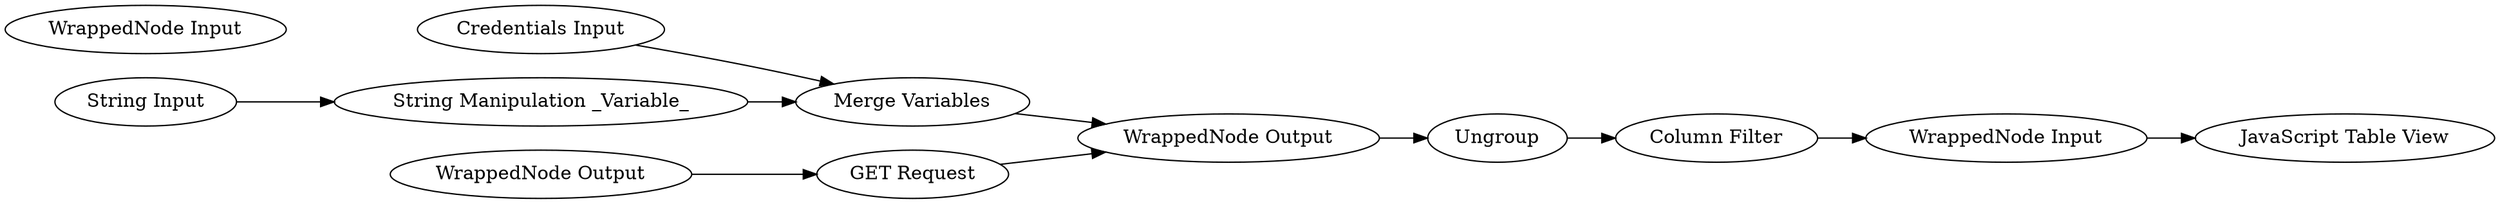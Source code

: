digraph {
	193 [label="GET Request"]
	204 [label="JSON Path"]
	205 [label=Ungroup]
	206 [label="Column Filter"]
	207 [label="JavaScript Table View"]
	208 [label="WrappedNode Input"]
	209 [label="WrappedNode Output"]
	199 [label="Credentials Input"]
	200 [label="String Input"]
	201 [label="Merge Variables"]
	202 [label="String Manipulation _Variable_"]
	203 [label="WrappedNode Input"]
	204 [label="WrappedNode Output"]
	208 -> 207
	199 -> 201
	200 -> 202
	201 -> 204
	202 -> 201
	193 -> 204
	204 -> 205
	205 -> 206
	206 -> 208
	209 -> 193
	rankdir=LR
}
